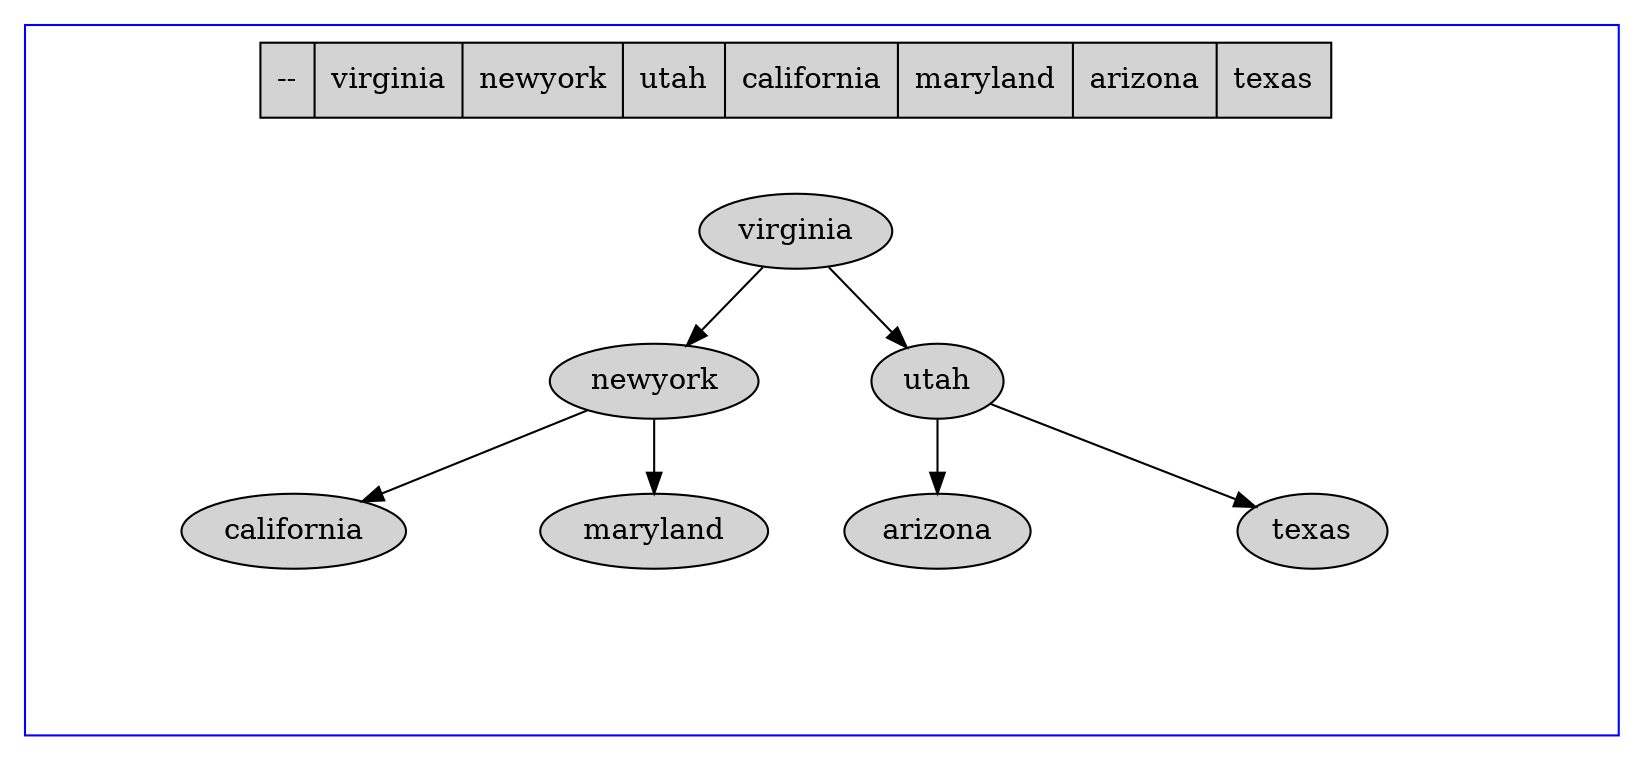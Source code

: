 Digraph G {
graph [ordering="out"];
node [style=filled];
color=blue;
 rankdir="TB";
subgraph cluster0 {
rank="same";
1[label="virginia"];2[label="newyork"];1->2
1[label="virginia"];3[label="utah"];1->3
2[label="newyork"];4[label="california"];2->4
2[label="newyork"];5[label="maryland"];2->5
3[label="utah"];6[label="arizona"];3->6
3[label="utah"];7[label="texas"];3->7
null8[style=invis];
4->null8[style=invis];
null9[style=invis];
4->null9[style=invis]
;null10[style=invis];
5->null10[style=invis];
null11[style=invis];
5->null11[style=invis]
;null12[style=invis];
6->null12[style=invis];
null13[style=invis];
6->null13[style=invis]
;null14[style=invis];
7->null14[style=invis];
null15[style=invis];
7->null15[style=invis]
;}
subgraph cluster0 {
rank="same";
node [shape=record];
struct1 [shape=record,label="--|virginia|newyork|utah|california|maryland|arizona|texas"]
}
struct1->1[style=invis];
}
